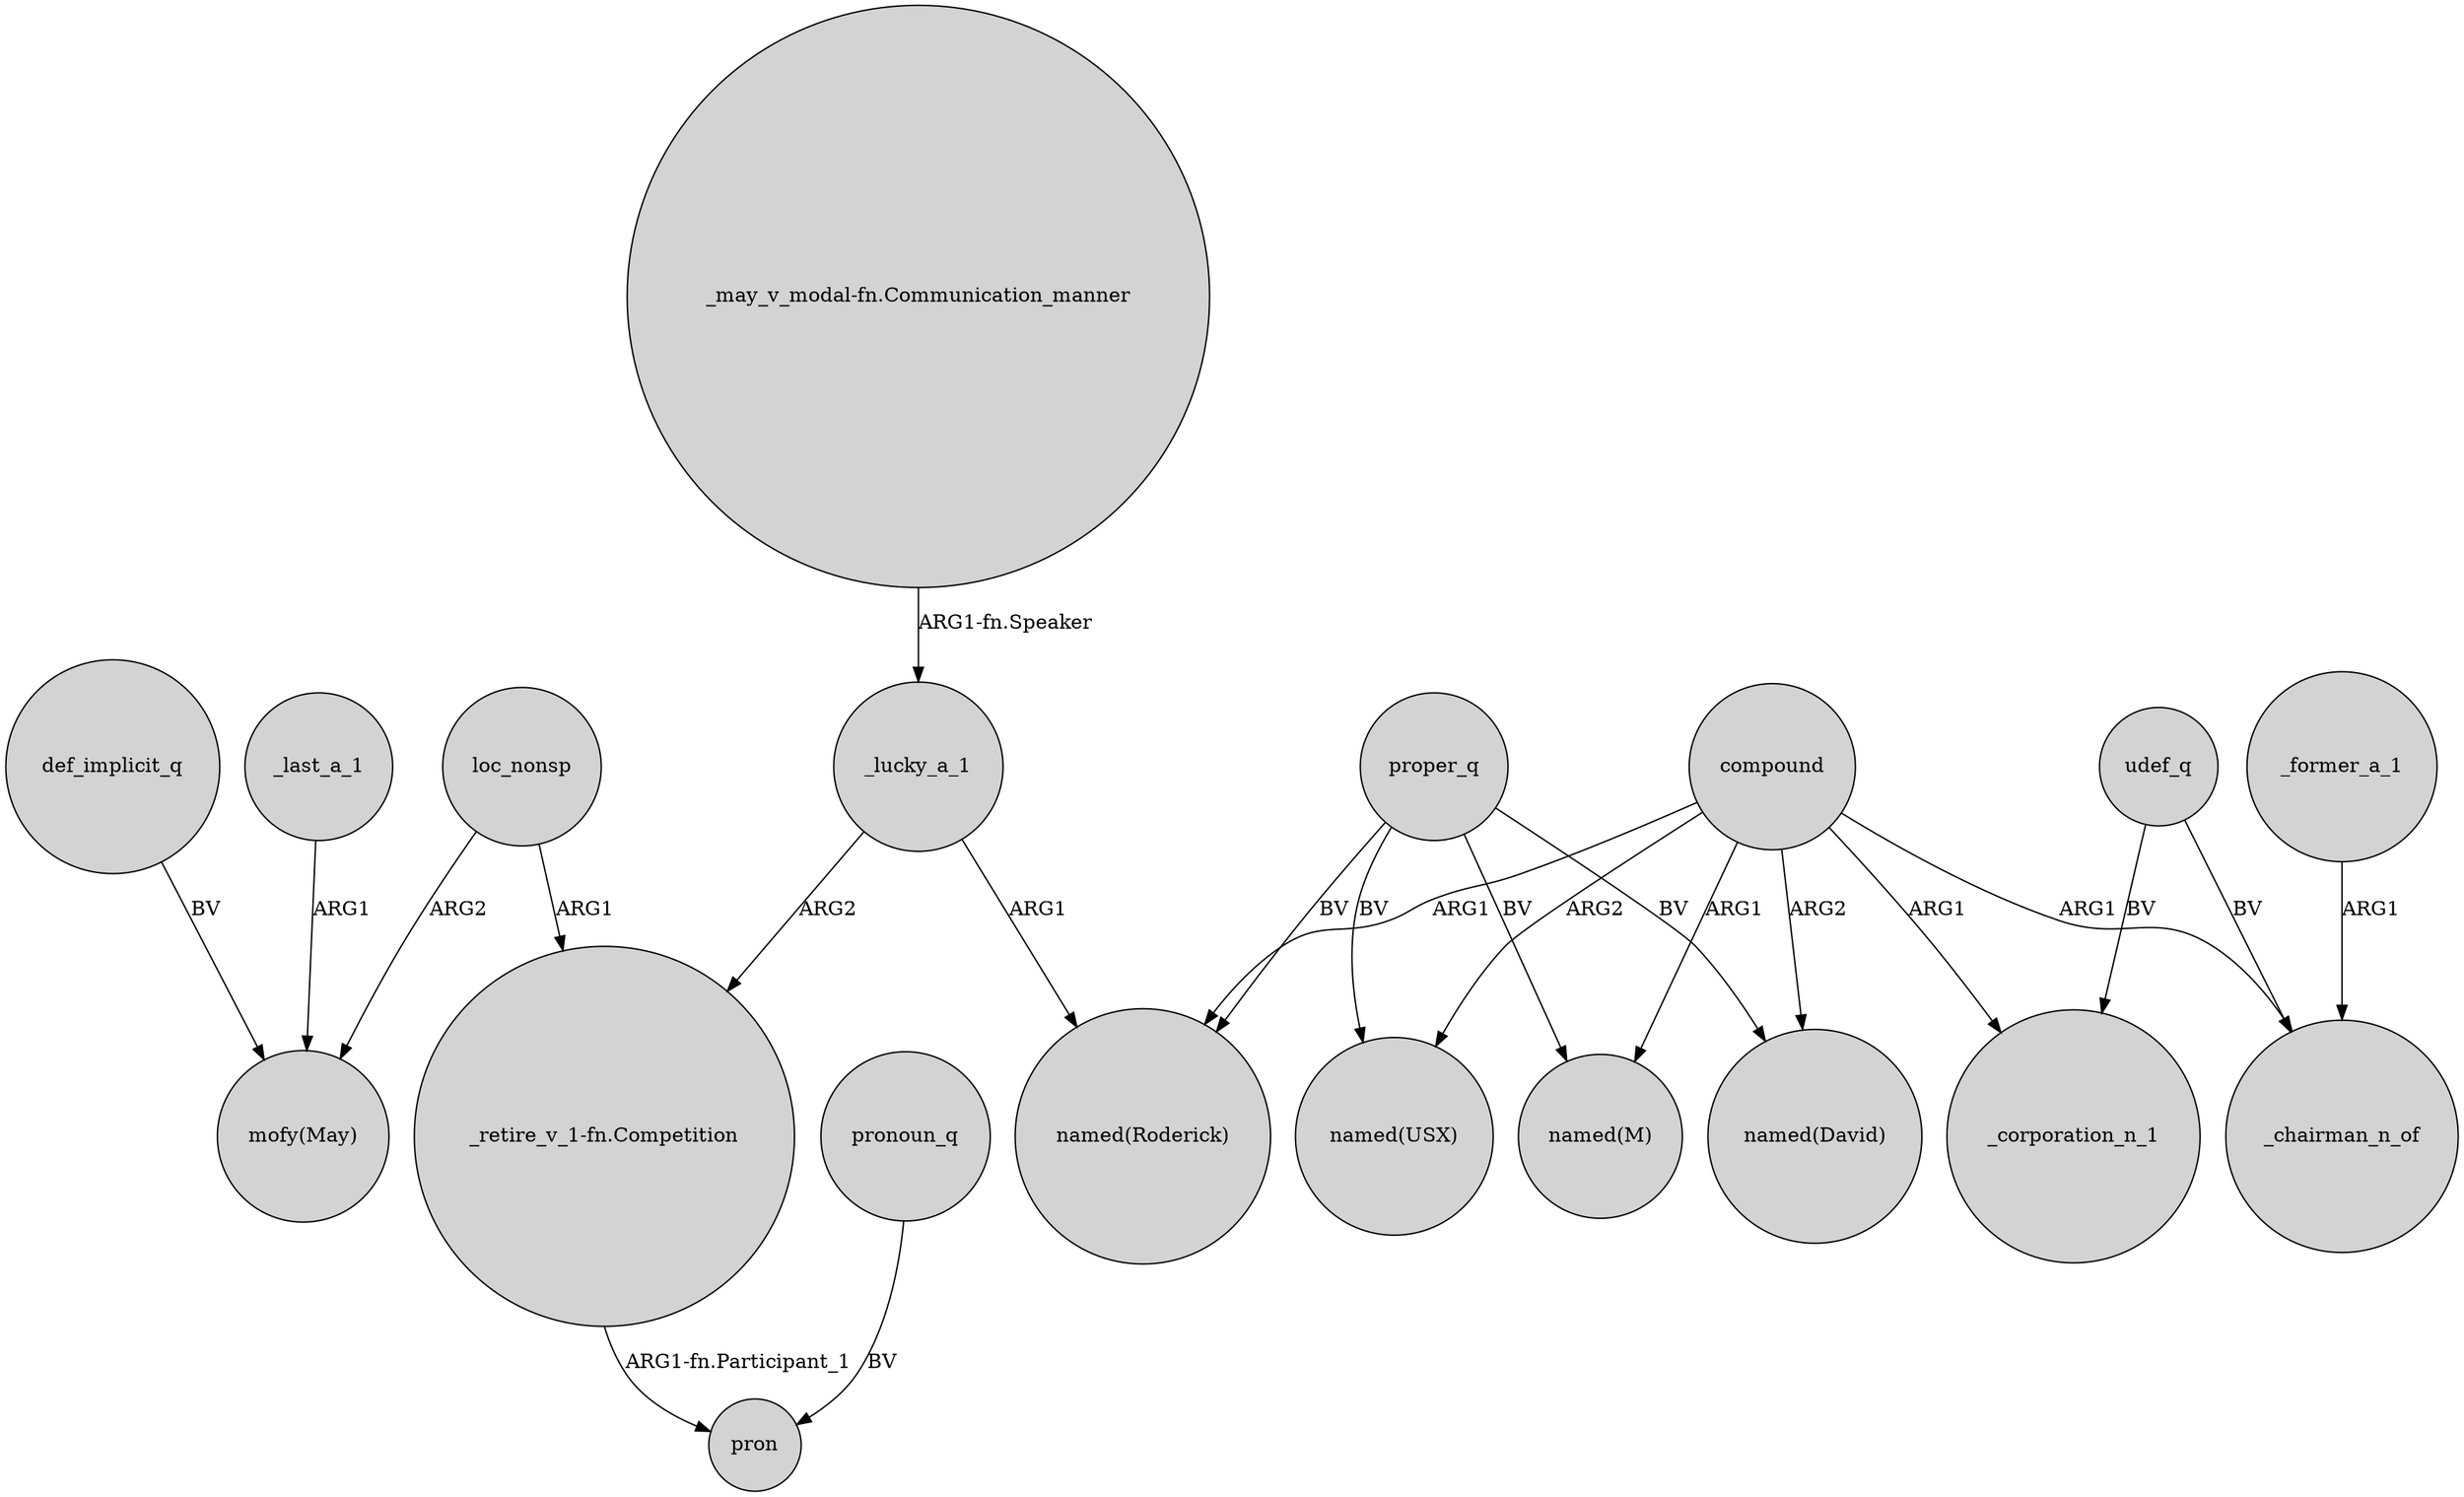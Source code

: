 digraph {
	node [shape=circle style=filled]
	loc_nonsp -> "mofy(May)" [label=ARG2]
	udef_q -> _chairman_n_of [label=BV]
	def_implicit_q -> "mofy(May)" [label=BV]
	_last_a_1 -> "mofy(May)" [label=ARG1]
	loc_nonsp -> "_retire_v_1-fn.Competition" [label=ARG1]
	proper_q -> "named(M)" [label=BV]
	_lucky_a_1 -> "_retire_v_1-fn.Competition" [label=ARG2]
	pronoun_q -> pron [label=BV]
	proper_q -> "named(Roderick)" [label=BV]
	compound -> "named(M)" [label=ARG1]
	_former_a_1 -> _chairman_n_of [label=ARG1]
	compound -> _chairman_n_of [label=ARG1]
	"_may_v_modal-fn.Communication_manner" -> _lucky_a_1 [label="ARG1-fn.Speaker"]
	udef_q -> _corporation_n_1 [label=BV]
	"_retire_v_1-fn.Competition" -> pron [label="ARG1-fn.Participant_1"]
	_lucky_a_1 -> "named(Roderick)" [label=ARG1]
	compound -> _corporation_n_1 [label=ARG1]
	proper_q -> "named(David)" [label=BV]
	proper_q -> "named(USX)" [label=BV]
	compound -> "named(USX)" [label=ARG2]
	compound -> "named(Roderick)" [label=ARG1]
	compound -> "named(David)" [label=ARG2]
}
